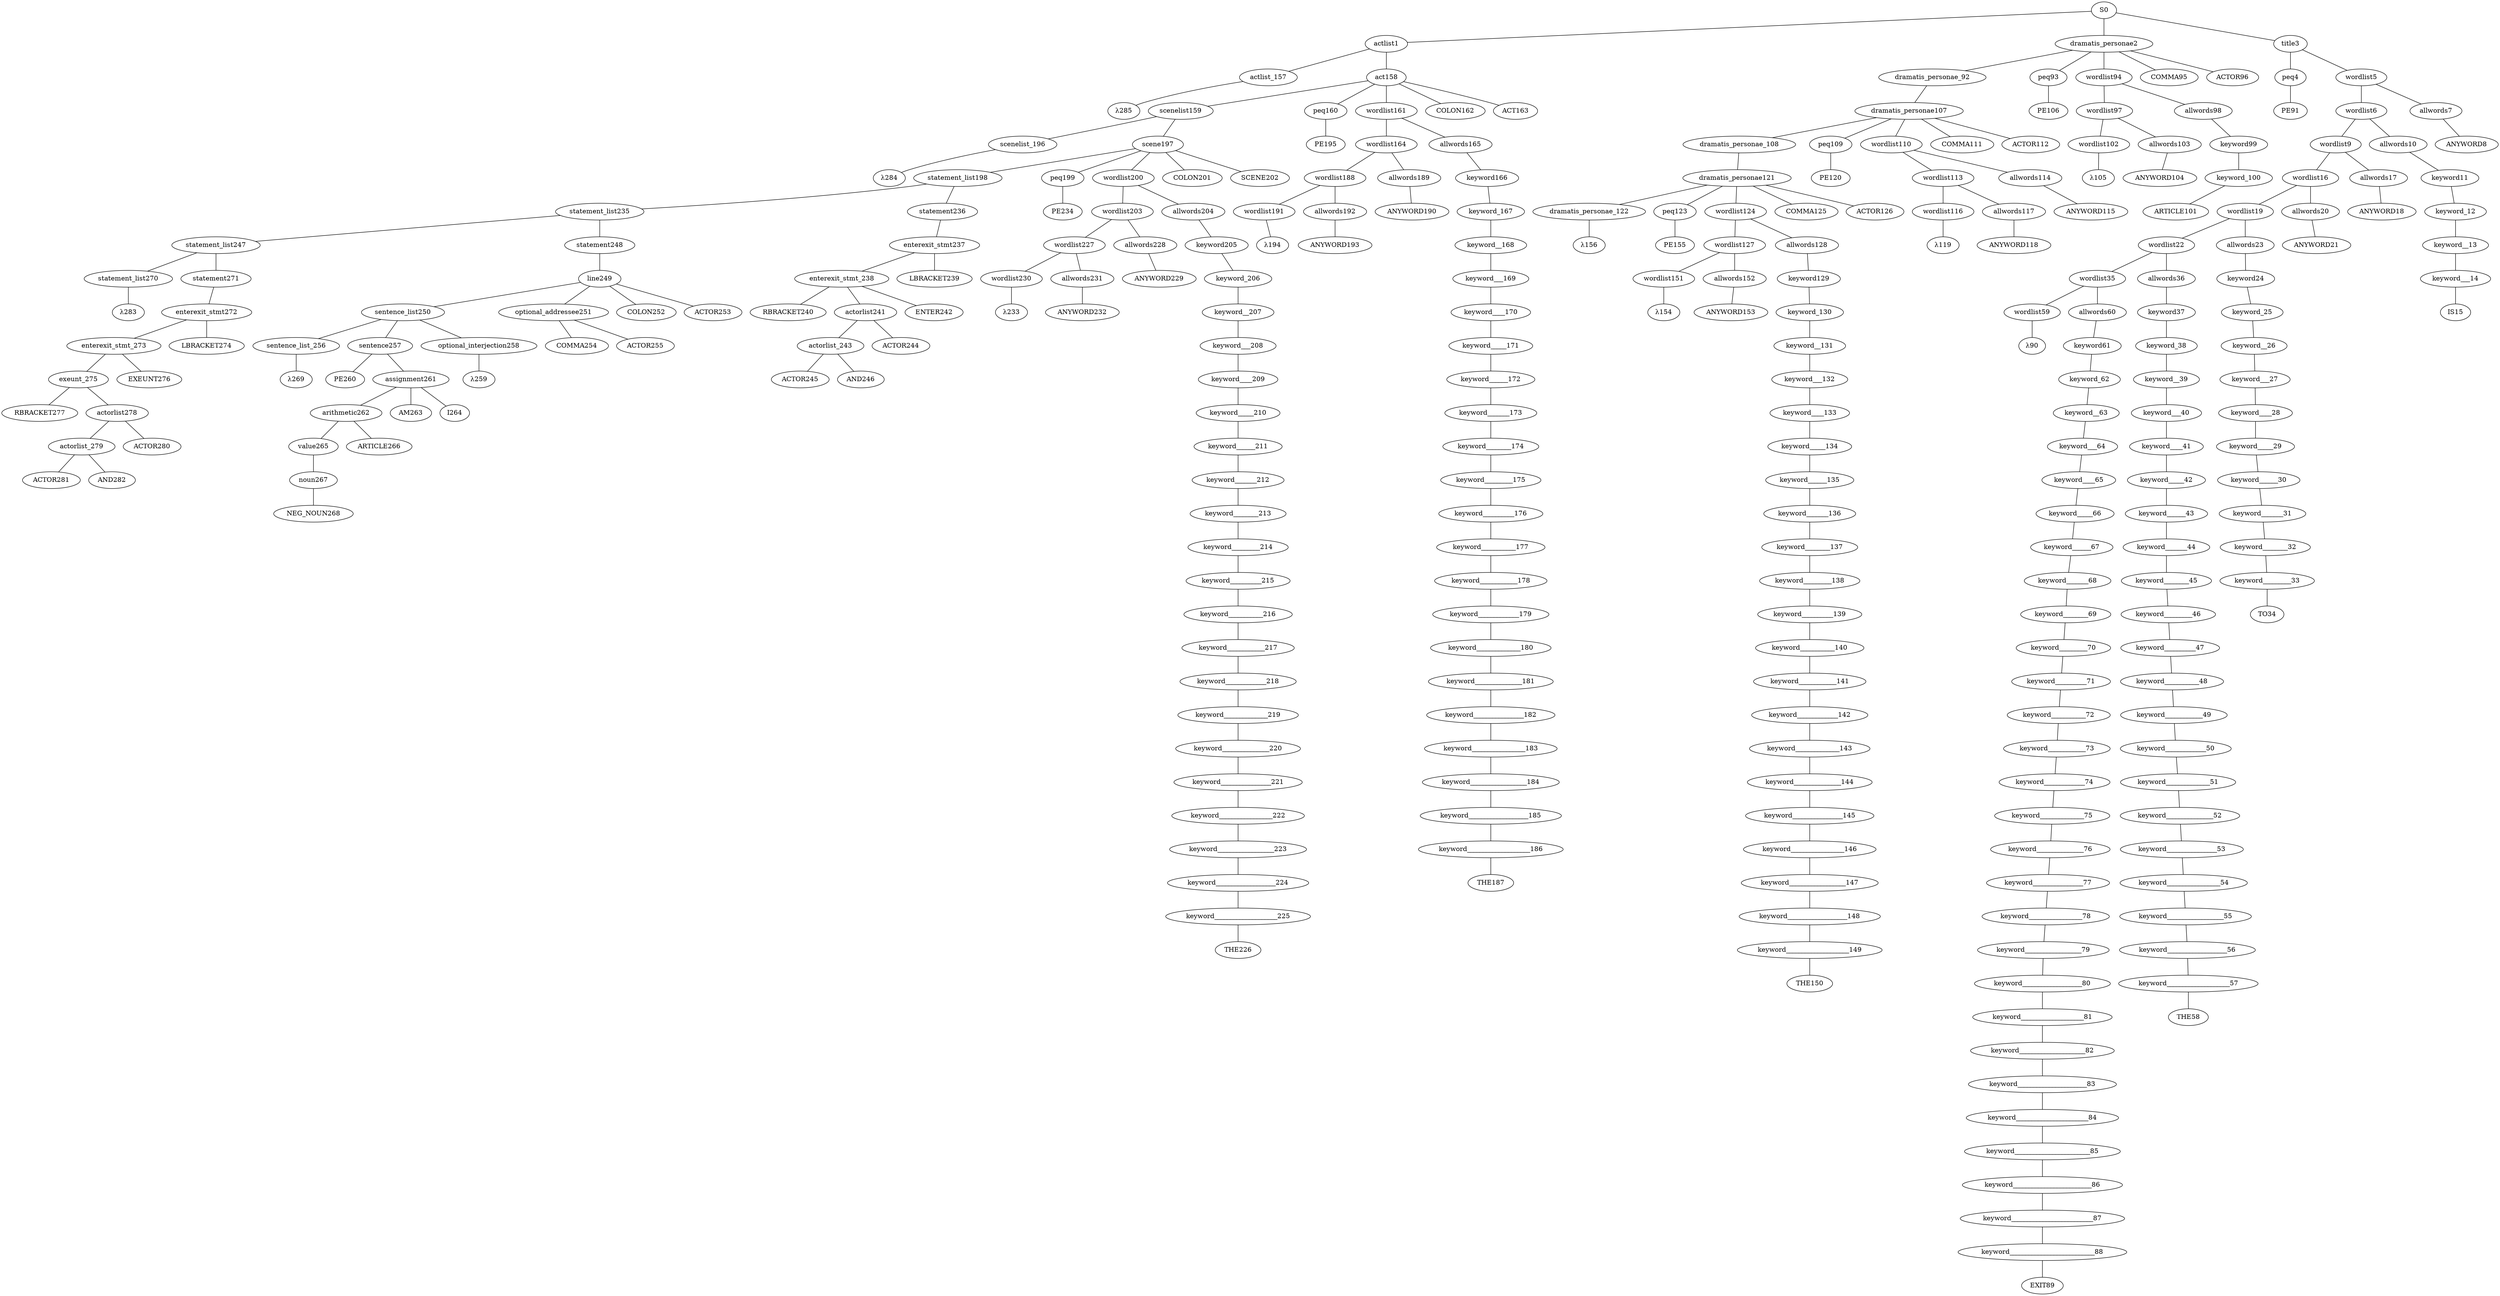 strict graph {
	S0 -- actlist1
	S0 -- dramatis_personae2
	S0 -- title3

	title3 -- peq4
	title3 -- wordlist5

	wordlist5 -- wordlist6
	wordlist5 -- allwords7

	allwords7 -- ANYWORD8


	wordlist6 -- wordlist9
	wordlist6 -- allwords10

	allwords10 -- keyword11

	keyword11 -- keyword_12

	keyword_12 -- keyword__13

	keyword__13 -- keyword___14

	keyword___14 -- IS15


	wordlist9 -- wordlist16
	wordlist9 -- allwords17

	allwords17 -- ANYWORD18


	wordlist16 -- wordlist19
	wordlist16 -- allwords20

	allwords20 -- ANYWORD21


	wordlist19 -- wordlist22
	wordlist19 -- allwords23

	allwords23 -- keyword24

	keyword24 -- keyword_25

	keyword_25 -- keyword__26

	keyword__26 -- keyword___27

	keyword___27 -- keyword____28

	keyword____28 -- keyword_____29

	keyword_____29 -- keyword______30

	keyword______30 -- keyword_______31

	keyword_______31 -- keyword________32

	keyword________32 -- keyword_________33

	keyword_________33 -- TO34


	wordlist22 -- wordlist35
	wordlist22 -- allwords36

	allwords36 -- keyword37

	keyword37 -- keyword_38

	keyword_38 -- keyword__39

	keyword__39 -- keyword___40

	keyword___40 -- keyword____41

	keyword____41 -- keyword_____42

	keyword_____42 -- keyword______43

	keyword______43 -- keyword_______44

	keyword_______44 -- keyword________45

	keyword________45 -- keyword_________46

	keyword_________46 -- keyword__________47

	keyword__________47 -- keyword___________48

	keyword___________48 -- keyword____________49

	keyword____________49 -- keyword_____________50

	keyword_____________50 -- keyword______________51

	keyword______________51 -- keyword_______________52

	keyword_______________52 -- keyword________________53

	keyword________________53 -- keyword_________________54

	keyword_________________54 -- keyword__________________55

	keyword__________________55 -- keyword___________________56

	keyword___________________56 -- keyword____________________57

	keyword____________________57 -- THE58


	wordlist35 -- wordlist59
	wordlist35 -- allwords60

	allwords60 -- keyword61

	keyword61 -- keyword_62

	keyword_62 -- keyword__63

	keyword__63 -- keyword___64

	keyword___64 -- keyword____65

	keyword____65 -- keyword_____66

	keyword_____66 -- keyword______67

	keyword______67 -- keyword_______68

	keyword_______68 -- keyword________69

	keyword________69 -- keyword_________70

	keyword_________70 -- keyword__________71

	keyword__________71 -- keyword___________72

	keyword___________72 -- keyword____________73

	keyword____________73 -- keyword_____________74

	keyword_____________74 -- keyword______________75

	keyword______________75 -- keyword_______________76

	keyword_______________76 -- keyword________________77

	keyword________________77 -- keyword_________________78

	keyword_________________78 -- keyword__________________79

	keyword__________________79 -- keyword___________________80

	keyword___________________80 -- keyword____________________81

	keyword____________________81 -- keyword_____________________82

	keyword_____________________82 -- keyword______________________83

	keyword______________________83 -- keyword_______________________84

	keyword_______________________84 -- keyword________________________85

	keyword________________________85 -- keyword_________________________86

	keyword_________________________86 -- keyword__________________________87

	keyword__________________________87 -- keyword___________________________88

	keyword___________________________88 -- EXIT89


	wordlist59 -- λ90

	peq4 -- PE91


	dramatis_personae2 -- dramatis_personae_92
	dramatis_personae2 -- peq93
	dramatis_personae2 -- wordlist94
	dramatis_personae2 -- COMMA95
	dramatis_personae2 -- ACTOR96



	wordlist94 -- wordlist97
	wordlist94 -- allwords98

	allwords98 -- keyword99

	keyword99 -- keyword_100

	keyword_100 -- ARTICLE101


	wordlist97 -- wordlist102
	wordlist97 -- allwords103

	allwords103 -- ANYWORD104


	wordlist102 -- λ105

	peq93 -- PE106


	dramatis_personae_92 -- dramatis_personae107

	dramatis_personae107 -- dramatis_personae_108
	dramatis_personae107 -- peq109
	dramatis_personae107 -- wordlist110
	dramatis_personae107 -- COMMA111
	dramatis_personae107 -- ACTOR112



	wordlist110 -- wordlist113
	wordlist110 -- allwords114

	allwords114 -- ANYWORD115


	wordlist113 -- wordlist116
	wordlist113 -- allwords117

	allwords117 -- ANYWORD118


	wordlist116 -- λ119

	peq109 -- PE120


	dramatis_personae_108 -- dramatis_personae121

	dramatis_personae121 -- dramatis_personae_122
	dramatis_personae121 -- peq123
	dramatis_personae121 -- wordlist124
	dramatis_personae121 -- COMMA125
	dramatis_personae121 -- ACTOR126



	wordlist124 -- wordlist127
	wordlist124 -- allwords128

	allwords128 -- keyword129

	keyword129 -- keyword_130

	keyword_130 -- keyword__131

	keyword__131 -- keyword___132

	keyword___132 -- keyword____133

	keyword____133 -- keyword_____134

	keyword_____134 -- keyword______135

	keyword______135 -- keyword_______136

	keyword_______136 -- keyword________137

	keyword________137 -- keyword_________138

	keyword_________138 -- keyword__________139

	keyword__________139 -- keyword___________140

	keyword___________140 -- keyword____________141

	keyword____________141 -- keyword_____________142

	keyword_____________142 -- keyword______________143

	keyword______________143 -- keyword_______________144

	keyword_______________144 -- keyword________________145

	keyword________________145 -- keyword_________________146

	keyword_________________146 -- keyword__________________147

	keyword__________________147 -- keyword___________________148

	keyword___________________148 -- keyword____________________149

	keyword____________________149 -- THE150


	wordlist127 -- wordlist151
	wordlist127 -- allwords152

	allwords152 -- ANYWORD153


	wordlist151 -- λ154

	peq123 -- PE155


	dramatis_personae_122 -- λ156

	actlist1 -- actlist_157
	actlist1 -- act158

	act158 -- scenelist159
	act158 -- peq160
	act158 -- wordlist161
	act158 -- COLON162
	act158 -- ACT163



	wordlist161 -- wordlist164
	wordlist161 -- allwords165

	allwords165 -- keyword166

	keyword166 -- keyword_167

	keyword_167 -- keyword__168

	keyword__168 -- keyword___169

	keyword___169 -- keyword____170

	keyword____170 -- keyword_____171

	keyword_____171 -- keyword______172

	keyword______172 -- keyword_______173

	keyword_______173 -- keyword________174

	keyword________174 -- keyword_________175

	keyword_________175 -- keyword__________176

	keyword__________176 -- keyword___________177

	keyword___________177 -- keyword____________178

	keyword____________178 -- keyword_____________179

	keyword_____________179 -- keyword______________180

	keyword______________180 -- keyword_______________181

	keyword_______________181 -- keyword________________182

	keyword________________182 -- keyword_________________183

	keyword_________________183 -- keyword__________________184

	keyword__________________184 -- keyword___________________185

	keyword___________________185 -- keyword____________________186

	keyword____________________186 -- THE187


	wordlist164 -- wordlist188
	wordlist164 -- allwords189

	allwords189 -- ANYWORD190


	wordlist188 -- wordlist191
	wordlist188 -- allwords192

	allwords192 -- ANYWORD193


	wordlist191 -- λ194

	peq160 -- PE195


	scenelist159 -- scenelist_196
	scenelist159 -- scene197

	scene197 -- statement_list198
	scene197 -- peq199
	scene197 -- wordlist200
	scene197 -- COLON201
	scene197 -- SCENE202



	wordlist200 -- wordlist203
	wordlist200 -- allwords204

	allwords204 -- keyword205

	keyword205 -- keyword_206

	keyword_206 -- keyword__207

	keyword__207 -- keyword___208

	keyword___208 -- keyword____209

	keyword____209 -- keyword_____210

	keyword_____210 -- keyword______211

	keyword______211 -- keyword_______212

	keyword_______212 -- keyword________213

	keyword________213 -- keyword_________214

	keyword_________214 -- keyword__________215

	keyword__________215 -- keyword___________216

	keyword___________216 -- keyword____________217

	keyword____________217 -- keyword_____________218

	keyword_____________218 -- keyword______________219

	keyword______________219 -- keyword_______________220

	keyword_______________220 -- keyword________________221

	keyword________________221 -- keyword_________________222

	keyword_________________222 -- keyword__________________223

	keyword__________________223 -- keyword___________________224

	keyword___________________224 -- keyword____________________225

	keyword____________________225 -- THE226


	wordlist203 -- wordlist227
	wordlist203 -- allwords228

	allwords228 -- ANYWORD229


	wordlist227 -- wordlist230
	wordlist227 -- allwords231

	allwords231 -- ANYWORD232


	wordlist230 -- λ233

	peq199 -- PE234


	statement_list198 -- statement_list235
	statement_list198 -- statement236

	statement236 -- enterexit_stmt237

	enterexit_stmt237 -- enterexit_stmt_238
	enterexit_stmt237 -- LBRACKET239


	enterexit_stmt_238 -- RBRACKET240
	enterexit_stmt_238 -- actorlist241
	enterexit_stmt_238 -- ENTER242


	actorlist241 -- actorlist_243
	actorlist241 -- ACTOR244


	actorlist_243 -- ACTOR245
	actorlist_243 -- AND246




	statement_list235 -- statement_list247
	statement_list235 -- statement248

	statement248 -- line249

	line249 -- sentence_list250
	line249 -- optional_addressee251
	line249 -- COLON252
	line249 -- ACTOR253



	optional_addressee251 -- COMMA254
	optional_addressee251 -- ACTOR255



	sentence_list250 -- sentence_list_256
	sentence_list250 -- sentence257
	sentence_list250 -- optional_interjection258

	optional_interjection258 -- λ259

	sentence257 -- PE260
	sentence257 -- assignment261

	assignment261 -- arithmetic262
	assignment261 -- AM263
	assignment261 -- I264



	arithmetic262 -- value265
	arithmetic262 -- ARTICLE266


	value265 -- noun267

	noun267 -- NEG_NOUN268



	sentence_list_256 -- λ269

	statement_list247 -- statement_list270
	statement_list247 -- statement271

	statement271 -- enterexit_stmt272

	enterexit_stmt272 -- enterexit_stmt_273
	enterexit_stmt272 -- LBRACKET274


	enterexit_stmt_273 -- exeunt_275
	enterexit_stmt_273 -- EXEUNT276


	exeunt_275 -- RBRACKET277
	exeunt_275 -- actorlist278

	actorlist278 -- actorlist_279
	actorlist278 -- ACTOR280


	actorlist_279 -- ACTOR281
	actorlist_279 -- AND282




	statement_list270 -- λ283

	scenelist_196 -- λ284

	actlist_157 -- λ285


}